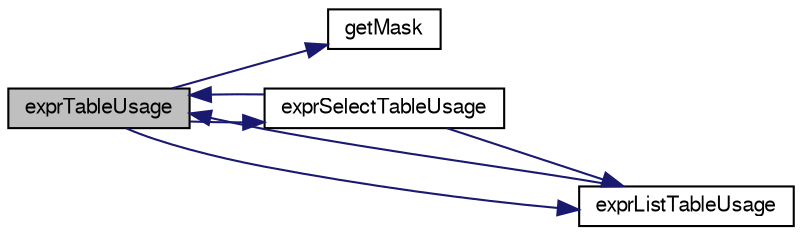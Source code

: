 digraph "exprTableUsage"
{
  edge [fontname="FreeSans",fontsize="10",labelfontname="FreeSans",labelfontsize="10"];
  node [fontname="FreeSans",fontsize="10",shape=record];
  rankdir="LR";
  Node107160 [label="exprTableUsage",height=0.2,width=0.4,color="black", fillcolor="grey75", style="filled", fontcolor="black"];
  Node107160 -> Node107161 [color="midnightblue",fontsize="10",style="solid",fontname="FreeSans"];
  Node107161 [label="getMask",height=0.2,width=0.4,color="black", fillcolor="white", style="filled",URL="$sqlite3_8c.html#aff9554a4790fc9c0b4f80378505c45dc"];
  Node107160 -> Node107162 [color="midnightblue",fontsize="10",style="solid",fontname="FreeSans"];
  Node107162 [label="exprSelectTableUsage",height=0.2,width=0.4,color="black", fillcolor="white", style="filled",URL="$sqlite3_8c.html#af22cb4832e9eabf75dd8e07e6f9221a8"];
  Node107162 -> Node107163 [color="midnightblue",fontsize="10",style="solid",fontname="FreeSans"];
  Node107163 [label="exprListTableUsage",height=0.2,width=0.4,color="black", fillcolor="white", style="filled",URL="$sqlite3_8c.html#a99dd0f7db0b58d62b2983f95a0dee071"];
  Node107163 -> Node107160 [color="midnightblue",fontsize="10",style="solid",fontname="FreeSans"];
  Node107162 -> Node107160 [color="midnightblue",fontsize="10",style="solid",fontname="FreeSans"];
  Node107160 -> Node107163 [color="midnightblue",fontsize="10",style="solid",fontname="FreeSans"];
}
